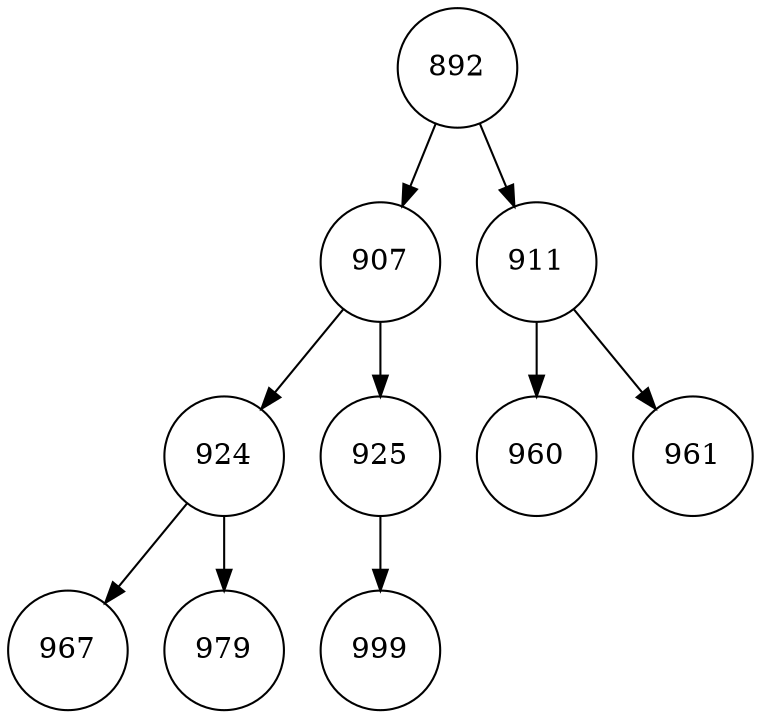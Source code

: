 digraph G {
892[shape=circle];
907[shape=circle];
892->907;
911[shape=circle];
892->911;
907[shape=circle];
924[shape=circle];
907->924;
925[shape=circle];
907->925;
911[shape=circle];
960[shape=circle];
911->960;
961[shape=circle];
911->961;
924[shape=circle];
967[shape=circle];
924->967;
979[shape=circle];
924->979;
925[shape=circle];
999[shape=circle];
925->999;
960[shape=circle];
961[shape=circle];
967[shape=circle];
979[shape=circle];
999[shape=circle];
}


